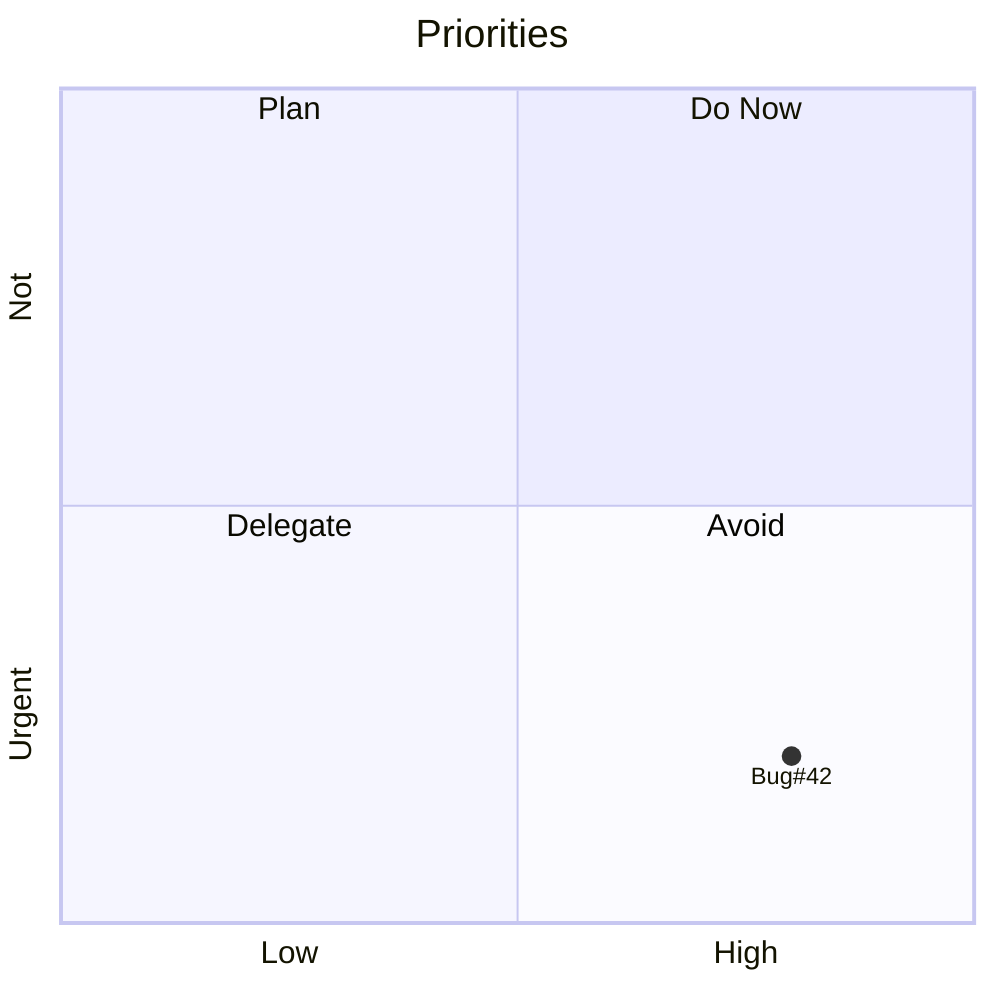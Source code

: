 quadrantChart
  title Priorities
  x-axis Low --> High
  y-axis Urgent --> Not
  quadrant-1 Do Now
  quadrant-2 Plan
  quadrant-3 Delegate
  quadrant-4 Avoid
  "Bug#42": [0.8, 0.2]